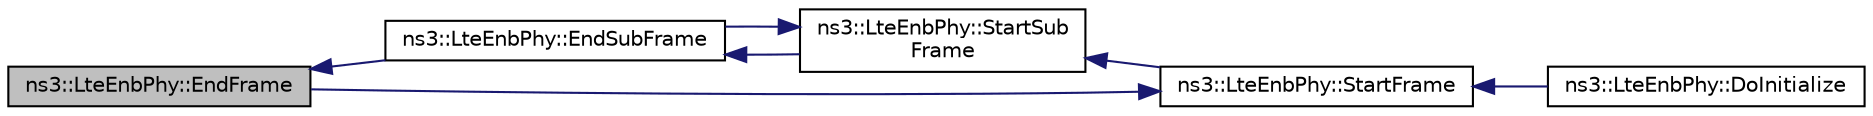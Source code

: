 digraph "ns3::LteEnbPhy::EndFrame"
{
  edge [fontname="Helvetica",fontsize="10",labelfontname="Helvetica",labelfontsize="10"];
  node [fontname="Helvetica",fontsize="10",shape=record];
  rankdir="LR";
  Node1 [label="ns3::LteEnbPhy::EndFrame",height=0.2,width=0.4,color="black", fillcolor="grey75", style="filled", fontcolor="black"];
  Node1 -> Node2 [dir="back",color="midnightblue",fontsize="10",style="solid"];
  Node2 [label="ns3::LteEnbPhy::EndSubFrame",height=0.2,width=0.4,color="black", fillcolor="white", style="filled",URL="$d3/d51/classns3_1_1LteEnbPhy.html#ac116fed9becb5dd146dc2c8b7fedfc58",tooltip="End a LTE sub frame. "];
  Node2 -> Node3 [dir="back",color="midnightblue",fontsize="10",style="solid"];
  Node3 [label="ns3::LteEnbPhy::StartSub\lFrame",height=0.2,width=0.4,color="black", fillcolor="white", style="filled",URL="$d3/d51/classns3_1_1LteEnbPhy.html#ab3594729c2fddcccdbae294b764dc83f",tooltip="Start a LTE sub frame. "];
  Node3 -> Node4 [dir="back",color="midnightblue",fontsize="10",style="solid"];
  Node4 [label="ns3::LteEnbPhy::StartFrame",height=0.2,width=0.4,color="black", fillcolor="white", style="filled",URL="$d3/d51/classns3_1_1LteEnbPhy.html#a92d47dc2fa71c37ecb848fb9ed2ec592",tooltip="Start a LTE frame. "];
  Node4 -> Node5 [dir="back",color="midnightblue",fontsize="10",style="solid"];
  Node5 [label="ns3::LteEnbPhy::DoInitialize",height=0.2,width=0.4,color="black", fillcolor="white", style="filled",URL="$d3/d51/classns3_1_1LteEnbPhy.html#a404572fbc4d6948034038b91bf450877"];
  Node4 -> Node1 [dir="back",color="midnightblue",fontsize="10",style="solid"];
  Node3 -> Node2 [dir="back",color="midnightblue",fontsize="10",style="solid"];
}
